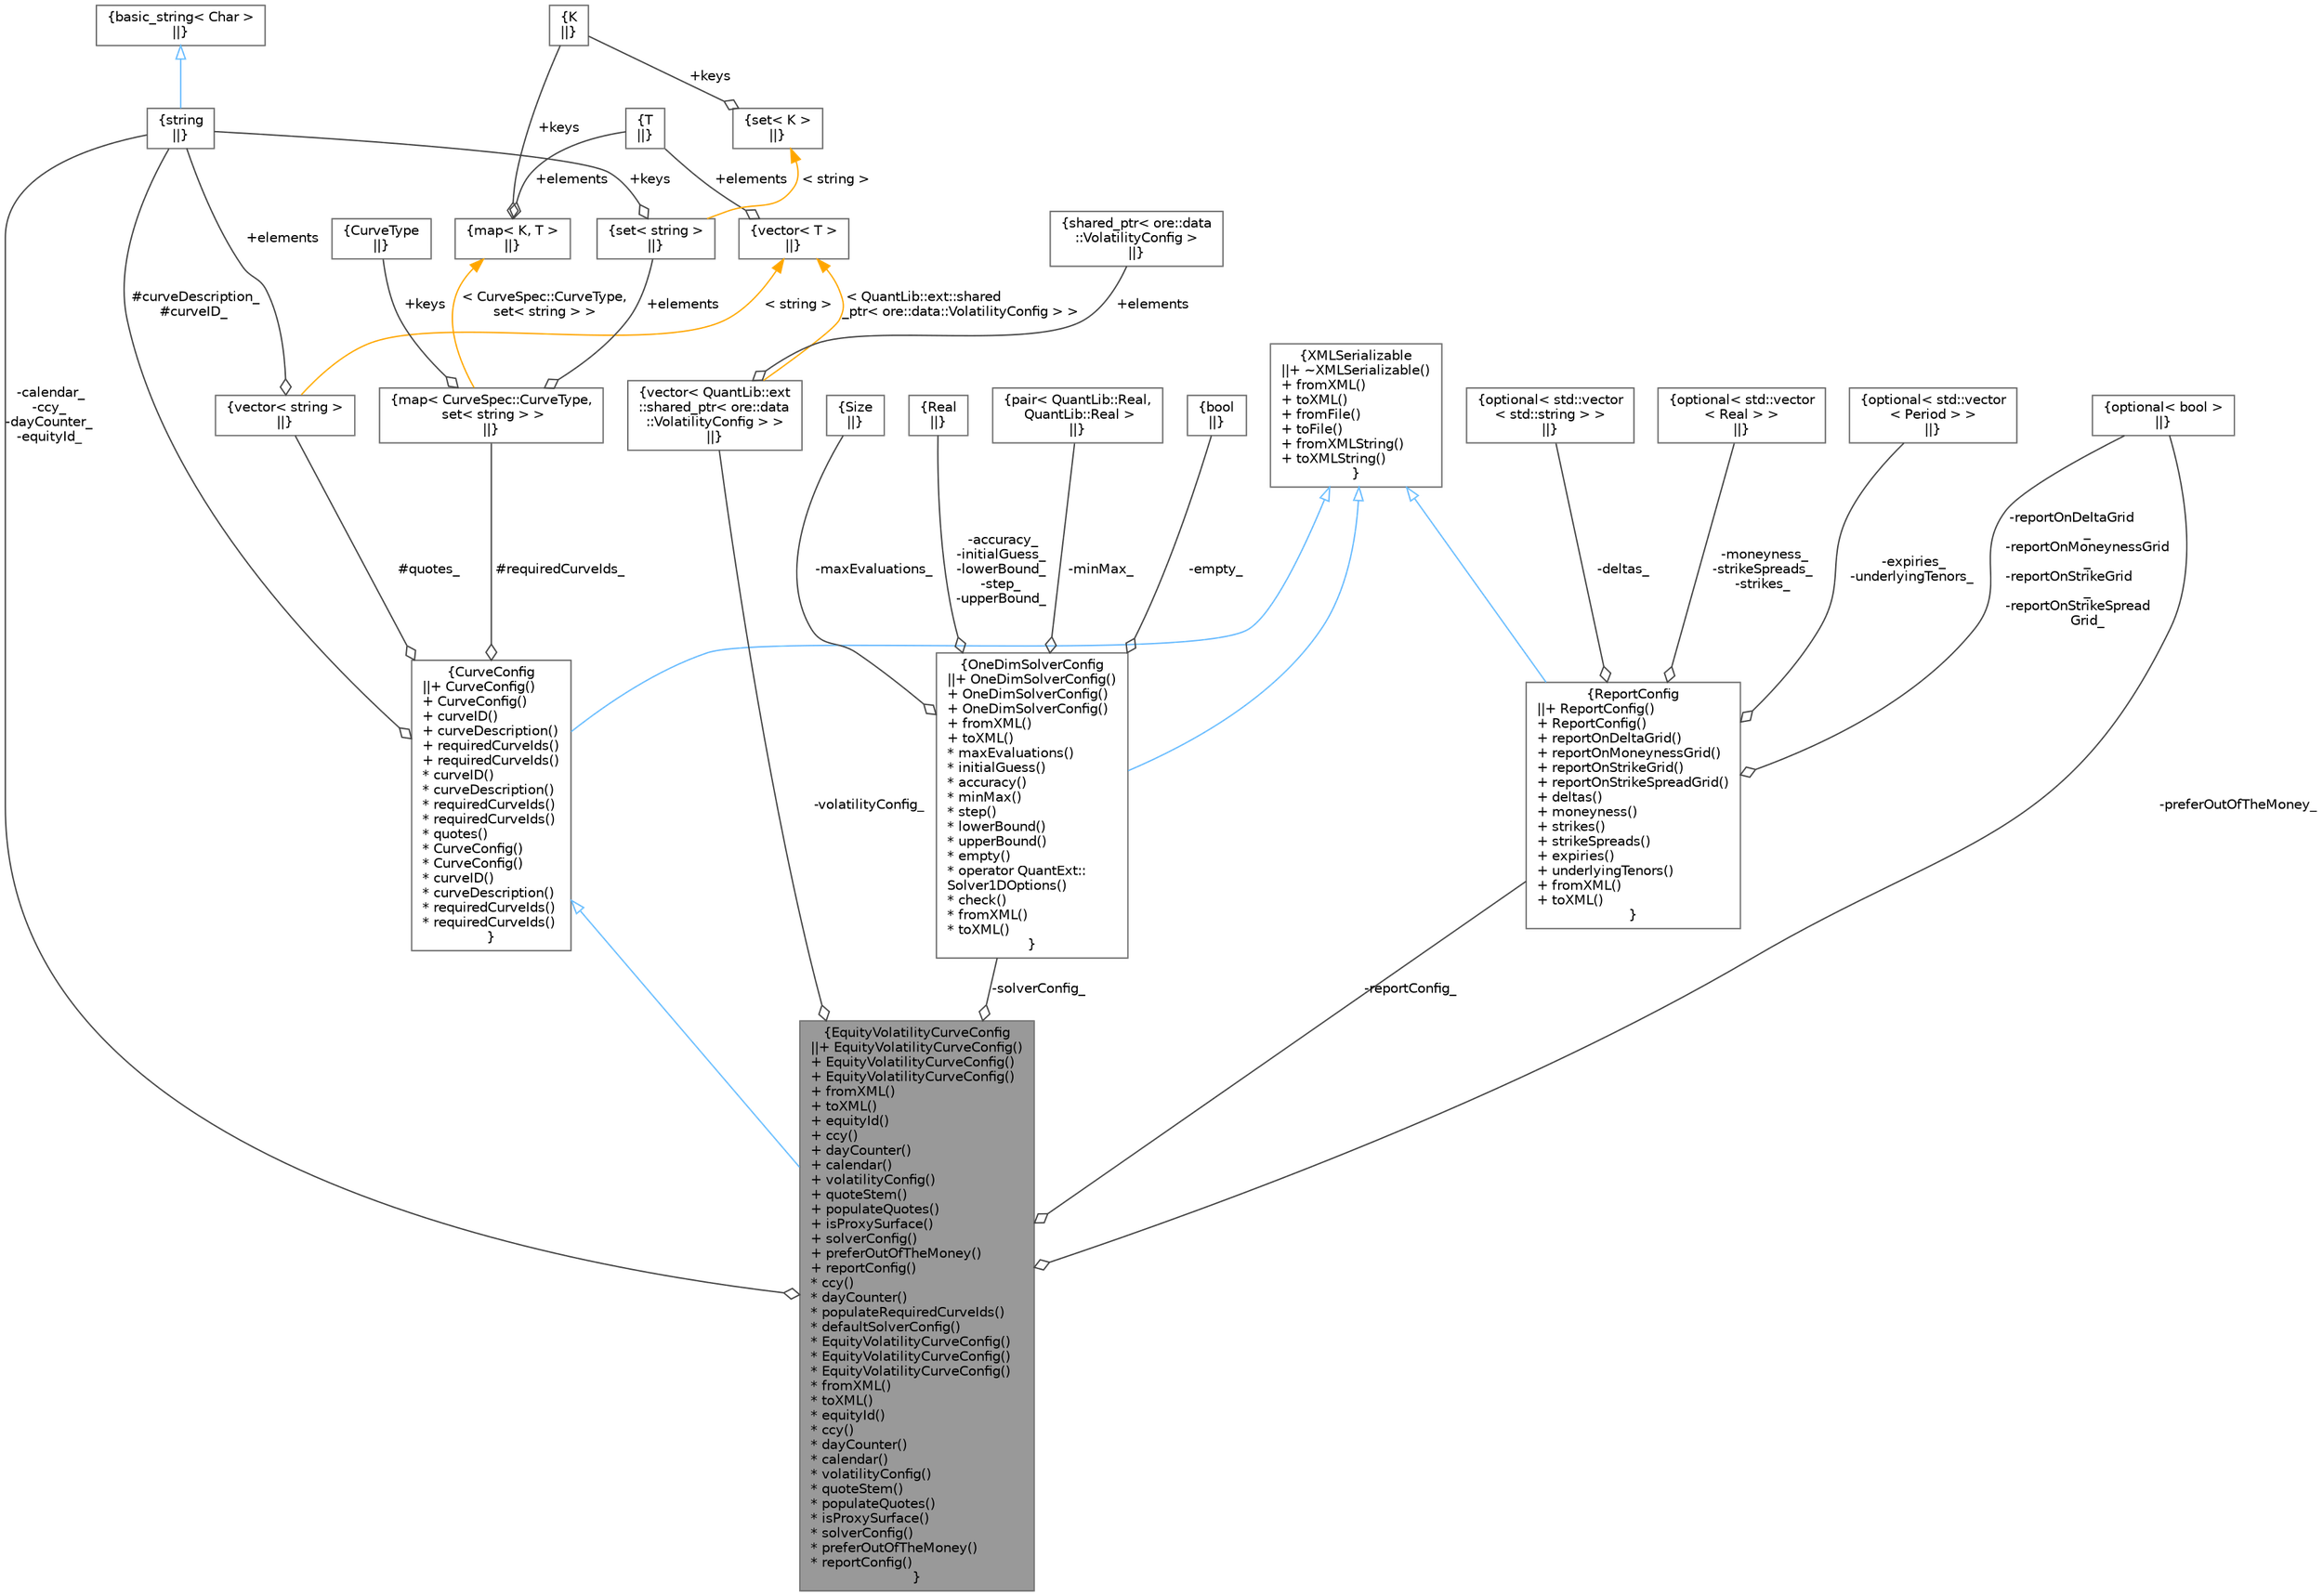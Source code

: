 digraph "EquityVolatilityCurveConfig"
{
 // INTERACTIVE_SVG=YES
 // LATEX_PDF_SIZE
  bgcolor="transparent";
  edge [fontname=Helvetica,fontsize=10,labelfontname=Helvetica,labelfontsize=10];
  node [fontname=Helvetica,fontsize=10,shape=box,height=0.2,width=0.4];
  Node1 [label="{EquityVolatilityCurveConfig\n||+ EquityVolatilityCurveConfig()\l+ EquityVolatilityCurveConfig()\l+ EquityVolatilityCurveConfig()\l+ fromXML()\l+ toXML()\l+ equityId()\l+ ccy()\l+ dayCounter()\l+ calendar()\l+ volatilityConfig()\l+ quoteStem()\l+ populateQuotes()\l+ isProxySurface()\l+ solverConfig()\l+ preferOutOfTheMoney()\l+ reportConfig()\l* ccy()\l* dayCounter()\l* populateRequiredCurveIds()\l* defaultSolverConfig()\l* EquityVolatilityCurveConfig()\l* EquityVolatilityCurveConfig()\l* EquityVolatilityCurveConfig()\l* fromXML()\l* toXML()\l* equityId()\l* ccy()\l* dayCounter()\l* calendar()\l* volatilityConfig()\l* quoteStem()\l* populateQuotes()\l* isProxySurface()\l* solverConfig()\l* preferOutOfTheMoney()\l* reportConfig()\l}",height=0.2,width=0.4,color="gray40", fillcolor="grey60", style="filled", fontcolor="black",tooltip="Equity volatility structure configuration."];
  Node2 -> Node1 [dir="back",color="steelblue1",style="solid",arrowtail="onormal"];
  Node2 [label="{CurveConfig\n||+ CurveConfig()\l+ CurveConfig()\l+ curveID()\l+ curveDescription()\l+ requiredCurveIds()\l+ requiredCurveIds()\l* curveID()\l* curveDescription()\l* requiredCurveIds()\l* requiredCurveIds()\l* quotes()\l* CurveConfig()\l* CurveConfig()\l* curveID()\l* curveDescription()\l* requiredCurveIds()\l* requiredCurveIds()\l}",height=0.2,width=0.4,color="gray40", fillcolor="white", style="filled",URL="$classore_1_1data_1_1_curve_config.html",tooltip="Base curve configuration."];
  Node3 -> Node2 [dir="back",color="steelblue1",style="solid",arrowtail="onormal"];
  Node3 [label="{XMLSerializable\n||+ ~XMLSerializable()\l+ fromXML()\l+ toXML()\l+ fromFile()\l+ toFile()\l+ fromXMLString()\l+ toXMLString()\l}",height=0.2,width=0.4,color="gray40", fillcolor="white", style="filled",URL="$classore_1_1data_1_1_x_m_l_serializable.html",tooltip="Base class for all serializable classes."];
  Node4 -> Node2 [color="grey25",style="solid",label=" #curveDescription_\n#curveID_" ,arrowhead="odiamond"];
  Node4 [label="{string\n||}",height=0.2,width=0.4,color="gray40", fillcolor="white", style="filled",tooltip=" "];
  Node5 -> Node4 [dir="back",color="steelblue1",style="solid",arrowtail="onormal"];
  Node5 [label="{basic_string\< Char \>\n||}",height=0.2,width=0.4,color="gray40", fillcolor="white", style="filled",tooltip=" "];
  Node6 -> Node2 [color="grey25",style="solid",label=" #quotes_" ,arrowhead="odiamond"];
  Node6 [label="{vector\< string \>\n||}",height=0.2,width=0.4,color="gray40", fillcolor="white", style="filled",tooltip=" "];
  Node4 -> Node6 [color="grey25",style="solid",label=" +elements" ,arrowhead="odiamond"];
  Node7 -> Node6 [dir="back",color="orange",style="solid",label=" \< string \>" ];
  Node7 [label="{vector\< T \>\n||}",height=0.2,width=0.4,color="gray40", fillcolor="white", style="filled",tooltip=" "];
  Node8 -> Node7 [color="grey25",style="solid",label=" +elements" ,arrowhead="odiamond"];
  Node8 [label="{T\n||}",height=0.2,width=0.4,color="gray40", fillcolor="white", style="filled",tooltip=" "];
  Node9 -> Node2 [color="grey25",style="solid",label=" #requiredCurveIds_" ,arrowhead="odiamond"];
  Node9 [label="{map\< CurveSpec::CurveType,\l set\< string \> \>\n||}",height=0.2,width=0.4,color="gray40", fillcolor="white", style="filled",tooltip=" "];
  Node10 -> Node9 [color="grey25",style="solid",label=" +keys" ,arrowhead="odiamond"];
  Node10 [label="{CurveType\n||}",height=0.2,width=0.4,color="gray40", fillcolor="white", style="filled",tooltip=" "];
  Node11 -> Node9 [color="grey25",style="solid",label=" +elements" ,arrowhead="odiamond"];
  Node11 [label="{set\< string \>\n||}",height=0.2,width=0.4,color="gray40", fillcolor="white", style="filled",tooltip=" "];
  Node4 -> Node11 [color="grey25",style="solid",label=" +keys" ,arrowhead="odiamond"];
  Node12 -> Node11 [dir="back",color="orange",style="solid",label=" \< string \>" ];
  Node12 [label="{set\< K \>\n||}",height=0.2,width=0.4,color="gray40", fillcolor="white", style="filled",tooltip=" "];
  Node13 -> Node12 [color="grey25",style="solid",label=" +keys" ,arrowhead="odiamond"];
  Node13 [label="{K\n||}",height=0.2,width=0.4,color="gray40", fillcolor="white", style="filled",tooltip=" "];
  Node14 -> Node9 [dir="back",color="orange",style="solid",label=" \< CurveSpec::CurveType,\l set\< string \> \>" ];
  Node14 [label="{map\< K, T \>\n||}",height=0.2,width=0.4,color="gray40", fillcolor="white", style="filled",tooltip=" "];
  Node13 -> Node14 [color="grey25",style="solid",label=" +keys" ,arrowhead="odiamond"];
  Node8 -> Node14 [color="grey25",style="solid",label=" +elements" ,arrowhead="odiamond"];
  Node4 -> Node1 [color="grey25",style="solid",label=" -calendar_\n-ccy_\n-dayCounter_\n-equityId_" ,arrowhead="odiamond"];
  Node15 -> Node1 [color="grey25",style="solid",label=" -volatilityConfig_" ,arrowhead="odiamond"];
  Node15 [label="{vector\< QuantLib::ext\l::shared_ptr\< ore::data\l::VolatilityConfig \> \>\n||}",height=0.2,width=0.4,color="gray40", fillcolor="white", style="filled",tooltip=" "];
  Node16 -> Node15 [color="grey25",style="solid",label=" +elements" ,arrowhead="odiamond"];
  Node16 [label="{shared_ptr\< ore::data\l::VolatilityConfig \>\n||}",height=0.2,width=0.4,color="gray40", fillcolor="white", style="filled",tooltip=" "];
  Node7 -> Node15 [dir="back",color="orange",style="solid",label=" \< QuantLib::ext::shared\l_ptr\< ore::data::VolatilityConfig \> \>" ];
  Node17 -> Node1 [color="grey25",style="solid",label=" -solverConfig_" ,arrowhead="odiamond"];
  Node17 [label="{OneDimSolverConfig\n||+ OneDimSolverConfig()\l+ OneDimSolverConfig()\l+ OneDimSolverConfig()\l+ fromXML()\l+ toXML()\l* maxEvaluations()\l* initialGuess()\l* accuracy()\l* minMax()\l* step()\l* lowerBound()\l* upperBound()\l* empty()\l* operator QuantExt::\lSolver1DOptions()\l* check()\l* fromXML()\l* toXML()\l}",height=0.2,width=0.4,color="gray40", fillcolor="white", style="filled",URL="$classore_1_1data_1_1_one_dim_solver_config.html",tooltip=" "];
  Node3 -> Node17 [dir="back",color="steelblue1",style="solid",arrowtail="onormal"];
  Node18 -> Node17 [color="grey25",style="solid",label=" -maxEvaluations_" ,arrowhead="odiamond"];
  Node18 [label="{Size\n||}",height=0.2,width=0.4,color="gray40", fillcolor="white", style="filled",tooltip=" "];
  Node19 -> Node17 [color="grey25",style="solid",label=" -accuracy_\n-initialGuess_\n-lowerBound_\n-step_\n-upperBound_" ,arrowhead="odiamond"];
  Node19 [label="{Real\n||}",height=0.2,width=0.4,color="gray40", fillcolor="white", style="filled",tooltip=" "];
  Node20 -> Node17 [color="grey25",style="solid",label=" -minMax_" ,arrowhead="odiamond"];
  Node20 [label="{pair\< QuantLib::Real,\l QuantLib::Real \>\n||}",height=0.2,width=0.4,color="gray40", fillcolor="white", style="filled",tooltip=" "];
  Node21 -> Node17 [color="grey25",style="solid",label=" -empty_" ,arrowhead="odiamond"];
  Node21 [label="{bool\n||}",height=0.2,width=0.4,color="gray40", fillcolor="white", style="filled",URL="$classbool.html",tooltip=" "];
  Node22 -> Node1 [color="grey25",style="solid",label=" -preferOutOfTheMoney_" ,arrowhead="odiamond"];
  Node22 [label="{optional\< bool \>\n||}",height=0.2,width=0.4,color="gray40", fillcolor="white", style="filled",tooltip=" "];
  Node23 -> Node1 [color="grey25",style="solid",label=" -reportConfig_" ,arrowhead="odiamond"];
  Node23 [label="{ReportConfig\n||+ ReportConfig()\l+ ReportConfig()\l+ reportOnDeltaGrid()\l+ reportOnMoneynessGrid()\l+ reportOnStrikeGrid()\l+ reportOnStrikeSpreadGrid()\l+ deltas()\l+ moneyness()\l+ strikes()\l+ strikeSpreads()\l+ expiries()\l+ underlyingTenors()\l+ fromXML()\l+ toXML()\l}",height=0.2,width=0.4,color="gray40", fillcolor="white", style="filled",URL="$classore_1_1data_1_1_report_config.html",tooltip=" "];
  Node3 -> Node23 [dir="back",color="steelblue1",style="solid",arrowtail="onormal"];
  Node22 -> Node23 [color="grey25",style="solid",label=" -reportOnDeltaGrid\l_\n-reportOnMoneynessGrid\l_\n-reportOnStrikeGrid\l_\n-reportOnStrikeSpread\lGrid_" ,arrowhead="odiamond"];
  Node24 -> Node23 [color="grey25",style="solid",label=" -deltas_" ,arrowhead="odiamond"];
  Node24 [label="{optional\< std::vector\l\< std::string \> \>\n||}",height=0.2,width=0.4,color="gray40", fillcolor="white", style="filled",tooltip=" "];
  Node25 -> Node23 [color="grey25",style="solid",label=" -moneyness_\n-strikeSpreads_\n-strikes_" ,arrowhead="odiamond"];
  Node25 [label="{optional\< std::vector\l\< Real \> \>\n||}",height=0.2,width=0.4,color="gray40", fillcolor="white", style="filled",tooltip=" "];
  Node26 -> Node23 [color="grey25",style="solid",label=" -expiries_\n-underlyingTenors_" ,arrowhead="odiamond"];
  Node26 [label="{optional\< std::vector\l\< Period \> \>\n||}",height=0.2,width=0.4,color="gray40", fillcolor="white", style="filled",tooltip=" "];
}

